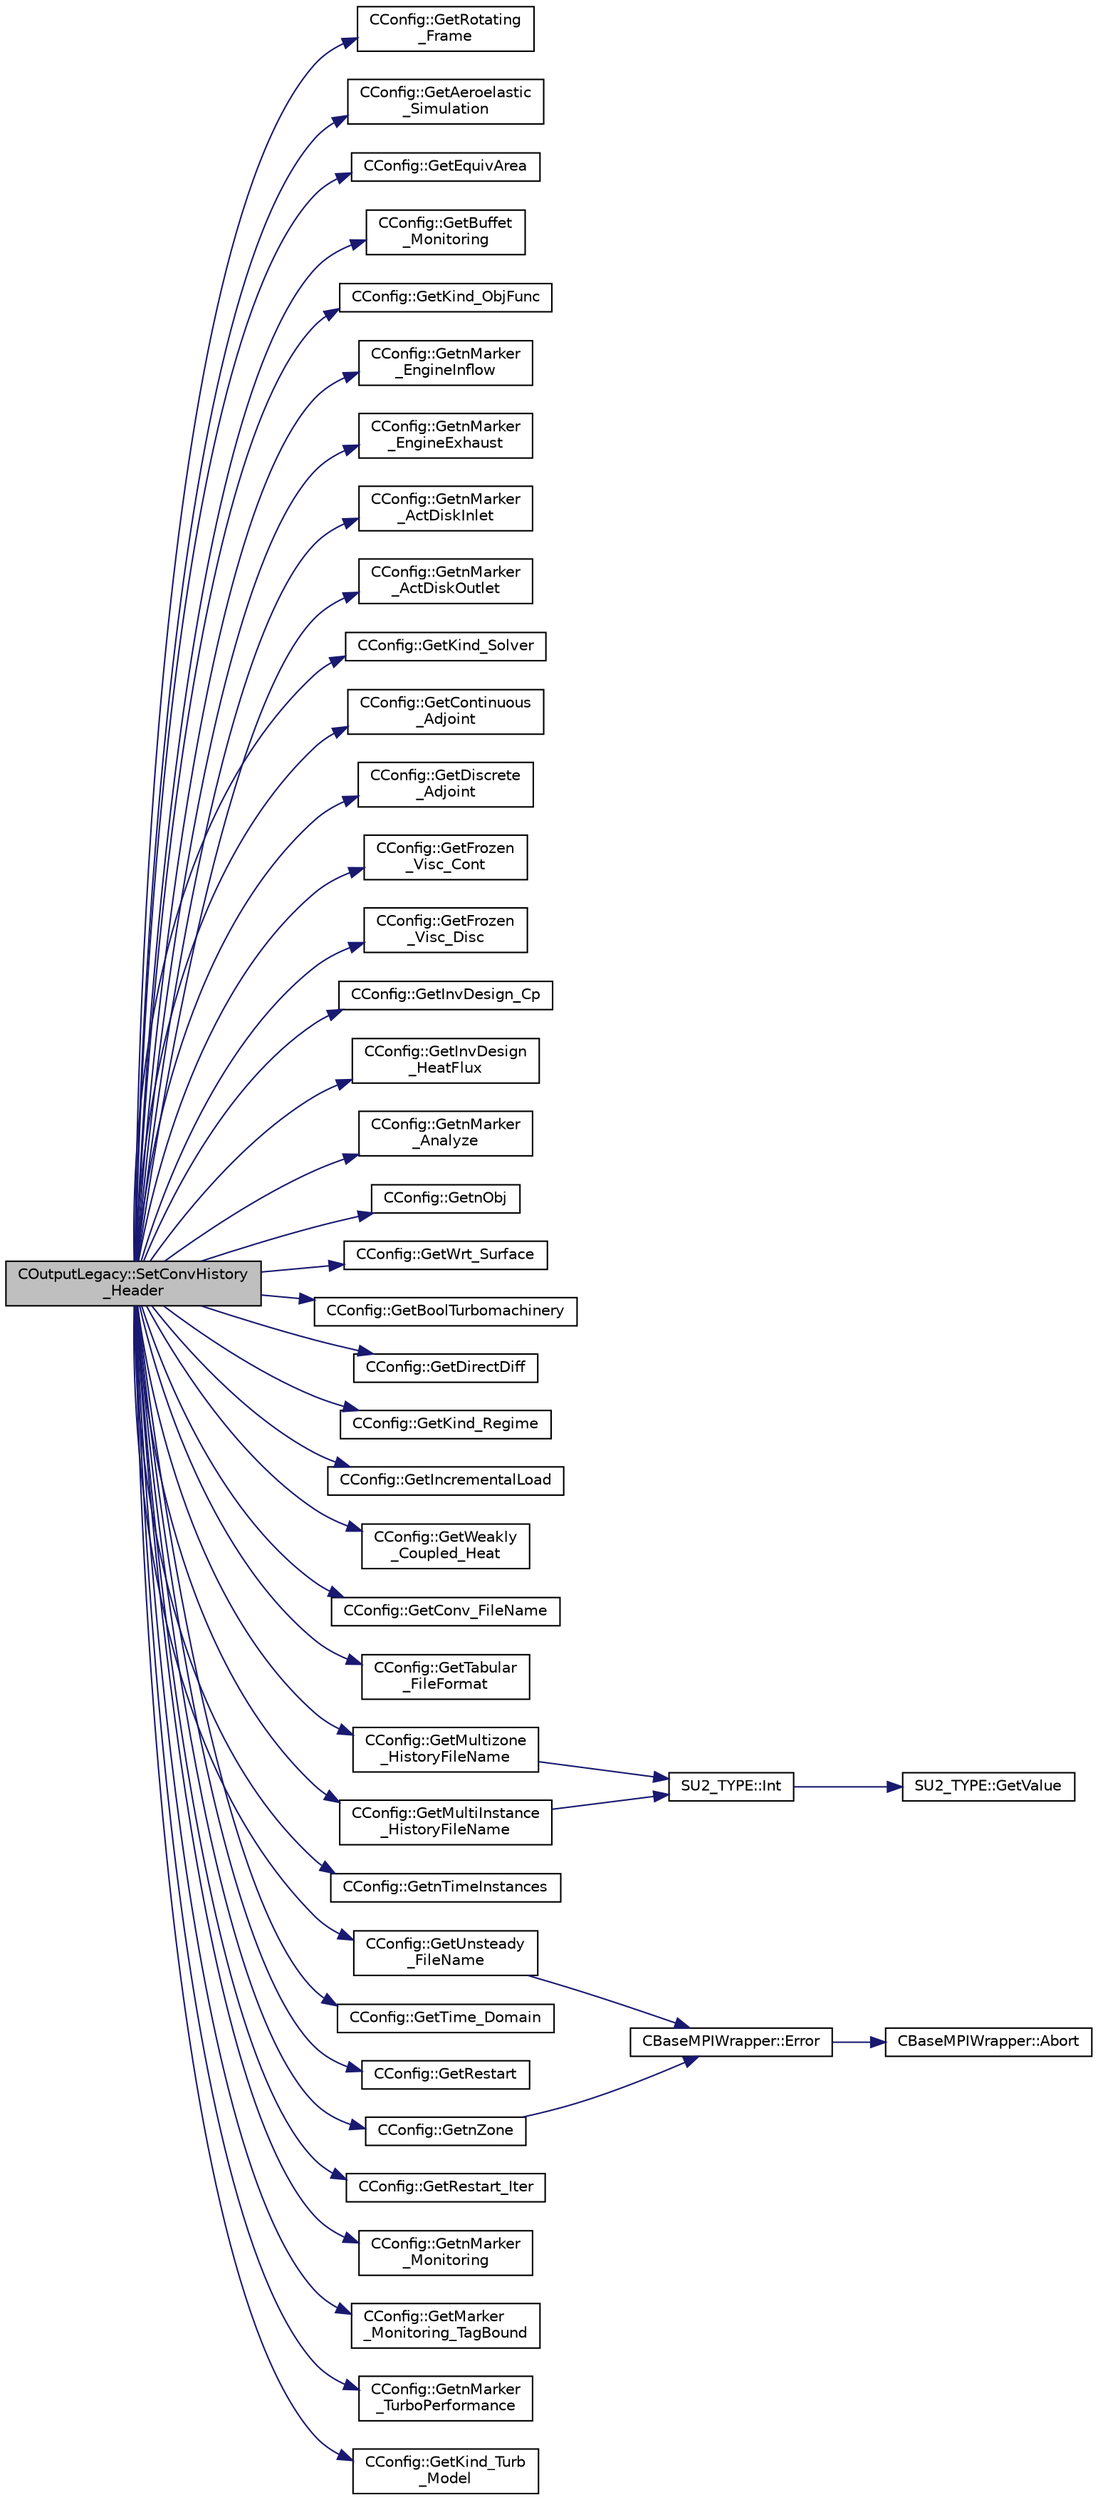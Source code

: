 digraph "COutputLegacy::SetConvHistory_Header"
{
  edge [fontname="Helvetica",fontsize="10",labelfontname="Helvetica",labelfontsize="10"];
  node [fontname="Helvetica",fontsize="10",shape=record];
  rankdir="LR";
  Node1087 [label="COutputLegacy::SetConvHistory\l_Header",height=0.2,width=0.4,color="black", fillcolor="grey75", style="filled", fontcolor="black"];
  Node1087 -> Node1088 [color="midnightblue",fontsize="10",style="solid",fontname="Helvetica"];
  Node1088 [label="CConfig::GetRotating\l_Frame",height=0.2,width=0.4,color="black", fillcolor="white", style="filled",URL="$class_c_config.html#a5ac97db2be7bae9007d01557f80418bc",tooltip="Get information about the rotational frame. "];
  Node1087 -> Node1089 [color="midnightblue",fontsize="10",style="solid",fontname="Helvetica"];
  Node1089 [label="CConfig::GetAeroelastic\l_Simulation",height=0.2,width=0.4,color="black", fillcolor="white", style="filled",URL="$class_c_config.html#a5e201a02b845a33f967cbcd3f462018a",tooltip="Get information about the aeroelastic simulation. "];
  Node1087 -> Node1090 [color="midnightblue",fontsize="10",style="solid",fontname="Helvetica"];
  Node1090 [label="CConfig::GetEquivArea",height=0.2,width=0.4,color="black", fillcolor="white", style="filled",URL="$class_c_config.html#afddf2c0bc33a8038c6dd8ba5a40727ed",tooltip="Information about computing and plotting the equivalent area distribution. "];
  Node1087 -> Node1091 [color="midnightblue",fontsize="10",style="solid",fontname="Helvetica"];
  Node1091 [label="CConfig::GetBuffet\l_Monitoring",height=0.2,width=0.4,color="black", fillcolor="white", style="filled",URL="$class_c_config.html#af207953f13ef34165399d63bfe851a34",tooltip="Provides the buffet monitoring information. "];
  Node1087 -> Node1092 [color="midnightblue",fontsize="10",style="solid",fontname="Helvetica"];
  Node1092 [label="CConfig::GetKind_ObjFunc",height=0.2,width=0.4,color="black", fillcolor="white", style="filled",URL="$class_c_config.html#a2d4389021feaed9f2e62f0475f73a718",tooltip="Get the kind of objective function. There are several options: Drag coefficient, Lift coefficient..."];
  Node1087 -> Node1093 [color="midnightblue",fontsize="10",style="solid",fontname="Helvetica"];
  Node1093 [label="CConfig::GetnMarker\l_EngineInflow",height=0.2,width=0.4,color="black", fillcolor="white", style="filled",URL="$class_c_config.html#a74b42a12b3e0f728a8ff967106430f7f",tooltip="Get the total number of boundary markers. "];
  Node1087 -> Node1094 [color="midnightblue",fontsize="10",style="solid",fontname="Helvetica"];
  Node1094 [label="CConfig::GetnMarker\l_EngineExhaust",height=0.2,width=0.4,color="black", fillcolor="white", style="filled",URL="$class_c_config.html#ab901c8247b8cbf2b08e7addb490703eb",tooltip="Get the total number of boundary markers. "];
  Node1087 -> Node1095 [color="midnightblue",fontsize="10",style="solid",fontname="Helvetica"];
  Node1095 [label="CConfig::GetnMarker\l_ActDiskInlet",height=0.2,width=0.4,color="black", fillcolor="white", style="filled",URL="$class_c_config.html#a4b00905a119f01898988cd633c4d7d5b",tooltip="Get the total number of boundary markers. "];
  Node1087 -> Node1096 [color="midnightblue",fontsize="10",style="solid",fontname="Helvetica"];
  Node1096 [label="CConfig::GetnMarker\l_ActDiskOutlet",height=0.2,width=0.4,color="black", fillcolor="white", style="filled",URL="$class_c_config.html#a6e98660ec0475b808e5232cac507fc4d",tooltip="Get the total number of boundary markers. "];
  Node1087 -> Node1097 [color="midnightblue",fontsize="10",style="solid",fontname="Helvetica"];
  Node1097 [label="CConfig::GetKind_Solver",height=0.2,width=0.4,color="black", fillcolor="white", style="filled",URL="$class_c_config.html#a0e2628fc803f14ec6179427ee02e8655",tooltip="Governing equations of the flow (it can be different from the run time equation). ..."];
  Node1087 -> Node1098 [color="midnightblue",fontsize="10",style="solid",fontname="Helvetica"];
  Node1098 [label="CConfig::GetContinuous\l_Adjoint",height=0.2,width=0.4,color="black", fillcolor="white", style="filled",URL="$class_c_config.html#a2917fd8eeb6a8bf275a3fc351aac2a5e",tooltip="Determines if problem is adjoint. "];
  Node1087 -> Node1099 [color="midnightblue",fontsize="10",style="solid",fontname="Helvetica"];
  Node1099 [label="CConfig::GetDiscrete\l_Adjoint",height=0.2,width=0.4,color="black", fillcolor="white", style="filled",URL="$class_c_config.html#abe9f117dab934d76e518a9e8e40b142a",tooltip="Get the indicator whether we are solving an discrete adjoint problem. "];
  Node1087 -> Node1100 [color="midnightblue",fontsize="10",style="solid",fontname="Helvetica"];
  Node1100 [label="CConfig::GetFrozen\l_Visc_Cont",height=0.2,width=0.4,color="black", fillcolor="white", style="filled",URL="$class_c_config.html#aec67dda6436453412e8647ee6879108b",tooltip="Provides information about the way in which the turbulence will be treated by the cont..."];
  Node1087 -> Node1101 [color="midnightblue",fontsize="10",style="solid",fontname="Helvetica"];
  Node1101 [label="CConfig::GetFrozen\l_Visc_Disc",height=0.2,width=0.4,color="black", fillcolor="white", style="filled",URL="$class_c_config.html#adb146862f57545364350419287581bbc",tooltip="Provides information about the way in which the turbulence will be treated by the disc..."];
  Node1087 -> Node1102 [color="midnightblue",fontsize="10",style="solid",fontname="Helvetica"];
  Node1102 [label="CConfig::GetInvDesign_Cp",height=0.2,width=0.4,color="black", fillcolor="white", style="filled",URL="$class_c_config.html#a4a0147fb8c3522a826adb88c6b1f71bf",tooltip="Information about computing and plotting the equivalent area distribution. "];
  Node1087 -> Node1103 [color="midnightblue",fontsize="10",style="solid",fontname="Helvetica"];
  Node1103 [label="CConfig::GetInvDesign\l_HeatFlux",height=0.2,width=0.4,color="black", fillcolor="white", style="filled",URL="$class_c_config.html#a2bad9c6f4a2fce60d96790aac865a7c5",tooltip="Information about computing and plotting the equivalent area distribution. "];
  Node1087 -> Node1104 [color="midnightblue",fontsize="10",style="solid",fontname="Helvetica"];
  Node1104 [label="CConfig::GetnMarker\l_Analyze",height=0.2,width=0.4,color="black", fillcolor="white", style="filled",URL="$class_c_config.html#a1700278aa339f15f919f7a6866f2f399",tooltip="Get the total number of moving markers. "];
  Node1087 -> Node1105 [color="midnightblue",fontsize="10",style="solid",fontname="Helvetica"];
  Node1105 [label="CConfig::GetnObj",height=0.2,width=0.4,color="black", fillcolor="white", style="filled",URL="$class_c_config.html#ab5f5e64d5919ca8e665c421c9477bb0d",tooltip="Get the total number of objectives in kind_objective list. "];
  Node1087 -> Node1106 [color="midnightblue",fontsize="10",style="solid",fontname="Helvetica"];
  Node1106 [label="CConfig::GetWrt_Surface",height=0.2,width=0.4,color="black", fillcolor="white", style="filled",URL="$class_c_config.html#af73b9bd52a741ec32efc7a7900c1b9cc",tooltip="Write solution at each surface. "];
  Node1087 -> Node1107 [color="midnightblue",fontsize="10",style="solid",fontname="Helvetica"];
  Node1107 [label="CConfig::GetBoolTurbomachinery",height=0.2,width=0.4,color="black", fillcolor="white", style="filled",URL="$class_c_config.html#a5c0d08193d1a4f60421afc6dc7f6cc79",tooltip="Verify if there is Turbomachinery performance option specified from config file. "];
  Node1087 -> Node1108 [color="midnightblue",fontsize="10",style="solid",fontname="Helvetica"];
  Node1108 [label="CConfig::GetDirectDiff",height=0.2,width=0.4,color="black", fillcolor="white", style="filled",URL="$class_c_config.html#a16fdb3ee7c760f2f129778f6162a1fe4",tooltip="Get the direct differentation method. "];
  Node1087 -> Node1109 [color="midnightblue",fontsize="10",style="solid",fontname="Helvetica"];
  Node1109 [label="CConfig::GetKind_Regime",height=0.2,width=0.4,color="black", fillcolor="white", style="filled",URL="$class_c_config.html#a66ca7e620390a81cd49cd0a00716128e",tooltip="Governing equations of the flow (it can be different from the run time equation). ..."];
  Node1087 -> Node1110 [color="midnightblue",fontsize="10",style="solid",fontname="Helvetica"];
  Node1110 [label="CConfig::GetIncrementalLoad",height=0.2,width=0.4,color="black", fillcolor="white", style="filled",URL="$class_c_config.html#a4e4e8521bf3fdb0037a7a61186ca706d",tooltip="Check if we want to apply an incremental load to the nonlinear structural simulation. "];
  Node1087 -> Node1111 [color="midnightblue",fontsize="10",style="solid",fontname="Helvetica"];
  Node1111 [label="CConfig::GetWeakly\l_Coupled_Heat",height=0.2,width=0.4,color="black", fillcolor="white", style="filled",URL="$class_c_config.html#adb13f6471b2c0bbef919ae9d8fe95f68",tooltip="Get the heat equation. "];
  Node1087 -> Node1112 [color="midnightblue",fontsize="10",style="solid",fontname="Helvetica"];
  Node1112 [label="CConfig::GetConv_FileName",height=0.2,width=0.4,color="black", fillcolor="white", style="filled",URL="$class_c_config.html#a9dc8d7cbfd34cc3c37cf65d81ea53cef",tooltip="Get the name of the file with the convergence history of the problem. "];
  Node1087 -> Node1113 [color="midnightblue",fontsize="10",style="solid",fontname="Helvetica"];
  Node1113 [label="CConfig::GetTabular\l_FileFormat",height=0.2,width=0.4,color="black", fillcolor="white", style="filled",URL="$class_c_config.html#ada7c747b29da89590dfbcc33e62e8f3e",tooltip="Get the format of the output solution. "];
  Node1087 -> Node1114 [color="midnightblue",fontsize="10",style="solid",fontname="Helvetica"];
  Node1114 [label="CConfig::GetnZone",height=0.2,width=0.4,color="black", fillcolor="white", style="filled",URL="$class_c_config.html#a33f1af516d14a4d3815b577c37398773",tooltip="Gets the number of zones in the mesh file. "];
  Node1114 -> Node1115 [color="midnightblue",fontsize="10",style="solid",fontname="Helvetica"];
  Node1115 [label="CBaseMPIWrapper::Error",height=0.2,width=0.4,color="black", fillcolor="white", style="filled",URL="$class_c_base_m_p_i_wrapper.html#a04457c47629bda56704e6a8804833eeb"];
  Node1115 -> Node1116 [color="midnightblue",fontsize="10",style="solid",fontname="Helvetica"];
  Node1116 [label="CBaseMPIWrapper::Abort",height=0.2,width=0.4,color="black", fillcolor="white", style="filled",URL="$class_c_base_m_p_i_wrapper.html#a21ef5681e2acb532d345e9bab173ef07"];
  Node1087 -> Node1117 [color="midnightblue",fontsize="10",style="solid",fontname="Helvetica"];
  Node1117 [label="CConfig::GetMultizone\l_HistoryFileName",height=0.2,width=0.4,color="black", fillcolor="white", style="filled",URL="$class_c_config.html#a8ae9c2e37d26a37342cc90866461b98a",tooltip="Append the zone index to the restart or the solution files. "];
  Node1117 -> Node1118 [color="midnightblue",fontsize="10",style="solid",fontname="Helvetica"];
  Node1118 [label="SU2_TYPE::Int",height=0.2,width=0.4,color="black", fillcolor="white", style="filled",URL="$namespace_s_u2___t_y_p_e.html#a6b48817766d8a6486caa2807a52f6bae",tooltip="Casts the primitive value to int (uses GetValue, already implemented for each type). "];
  Node1118 -> Node1119 [color="midnightblue",fontsize="10",style="solid",fontname="Helvetica"];
  Node1119 [label="SU2_TYPE::GetValue",height=0.2,width=0.4,color="black", fillcolor="white", style="filled",URL="$namespace_s_u2___t_y_p_e.html#a0ed43473f5a450ce028d088427bf10cb",tooltip="Get the (primitive) value of the datatype (needs to be implemented for each new type). "];
  Node1087 -> Node1120 [color="midnightblue",fontsize="10",style="solid",fontname="Helvetica"];
  Node1120 [label="CConfig::GetnTimeInstances",height=0.2,width=0.4,color="black", fillcolor="white", style="filled",URL="$class_c_config.html#a2e52fd45c8b5179c9cb3ce5fff935f11",tooltip="Retrieves the number of periodic time instances for Harmonic Balance. "];
  Node1087 -> Node1121 [color="midnightblue",fontsize="10",style="solid",fontname="Helvetica"];
  Node1121 [label="CConfig::GetMultiInstance\l_HistoryFileName",height=0.2,width=0.4,color="black", fillcolor="white", style="filled",URL="$class_c_config.html#a2950c80000cad6c938d771bb835b7f49",tooltip="Append the instance index to the restart or the solution files. "];
  Node1121 -> Node1118 [color="midnightblue",fontsize="10",style="solid",fontname="Helvetica"];
  Node1087 -> Node1122 [color="midnightblue",fontsize="10",style="solid",fontname="Helvetica"];
  Node1122 [label="CConfig::GetTime_Domain",height=0.2,width=0.4,color="black", fillcolor="white", style="filled",URL="$class_c_config.html#a6a11350b3c8d7577318be43cda6f7292",tooltip="Check if the multizone problem is solved for time domain. "];
  Node1087 -> Node1123 [color="midnightblue",fontsize="10",style="solid",fontname="Helvetica"];
  Node1123 [label="CConfig::GetRestart",height=0.2,width=0.4,color="black", fillcolor="white", style="filled",URL="$class_c_config.html#ae2c8a1c09ca98735256b4ed53642ada5",tooltip="Provides the restart information. "];
  Node1087 -> Node1124 [color="midnightblue",fontsize="10",style="solid",fontname="Helvetica"];
  Node1124 [label="CConfig::GetUnsteady\l_FileName",height=0.2,width=0.4,color="black", fillcolor="white", style="filled",URL="$class_c_config.html#a58c909cea24176adb2b2e9115fa6de7f",tooltip="Augment the input filename with the iteration number for an unsteady file. "];
  Node1124 -> Node1115 [color="midnightblue",fontsize="10",style="solid",fontname="Helvetica"];
  Node1087 -> Node1125 [color="midnightblue",fontsize="10",style="solid",fontname="Helvetica"];
  Node1125 [label="CConfig::GetRestart_Iter",height=0.2,width=0.4,color="black", fillcolor="white", style="filled",URL="$class_c_config.html#adc13797fe94c17845a382dc34f706cfb",tooltip="Get the restart iteration. "];
  Node1087 -> Node1126 [color="midnightblue",fontsize="10",style="solid",fontname="Helvetica"];
  Node1126 [label="CConfig::GetnMarker\l_Monitoring",height=0.2,width=0.4,color="black", fillcolor="white", style="filled",URL="$class_c_config.html#a62a92b26c1300323f4a4a035ec19af1a",tooltip="Get the total number of monitoring markers. "];
  Node1087 -> Node1127 [color="midnightblue",fontsize="10",style="solid",fontname="Helvetica"];
  Node1127 [label="CConfig::GetMarker\l_Monitoring_TagBound",height=0.2,width=0.4,color="black", fillcolor="white", style="filled",URL="$class_c_config.html#a5bf47083eec0b00543d3d8c387f41ab2",tooltip="Get the name of the surface defined in the geometry file. "];
  Node1087 -> Node1128 [color="midnightblue",fontsize="10",style="solid",fontname="Helvetica"];
  Node1128 [label="CConfig::GetnMarker\l_TurboPerformance",height=0.2,width=0.4,color="black", fillcolor="white", style="filled",URL="$class_c_config.html#a9a665d90306ed49db16ac85e4d7acbb4",tooltip="number Turbomachinery performance option specified from config file. "];
  Node1087 -> Node1129 [color="midnightblue",fontsize="10",style="solid",fontname="Helvetica"];
  Node1129 [label="CConfig::GetKind_Turb\l_Model",height=0.2,width=0.4,color="black", fillcolor="white", style="filled",URL="$class_c_config.html#a40aaed07fc5844d505d2c0b7076594d7",tooltip="Get the kind of the turbulence model. "];
}
